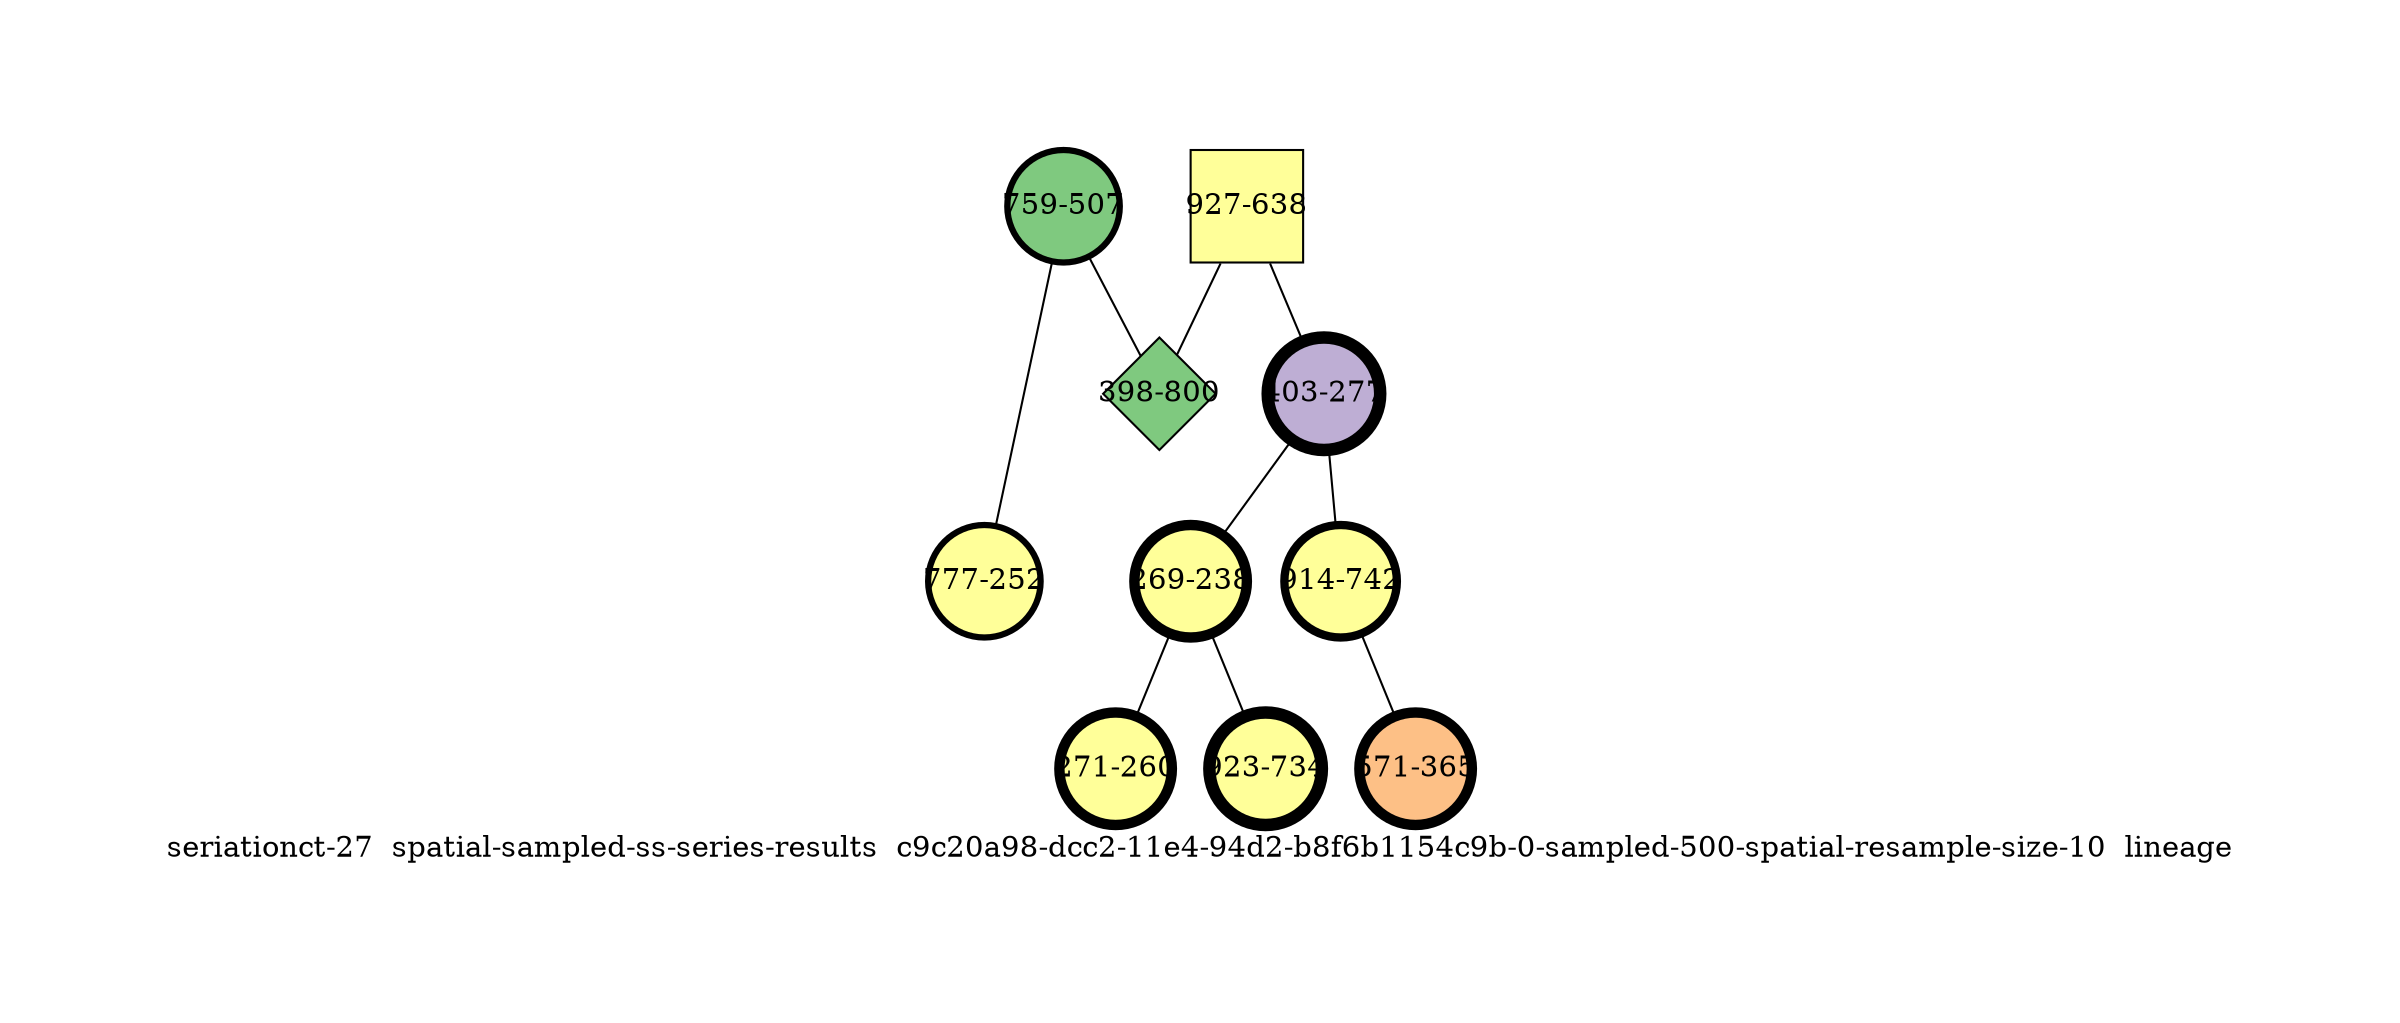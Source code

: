 strict graph "seriationct-27  spatial-sampled-ss-series-results  c9c20a98-dcc2-11e4-94d2-b8f6b1154c9b-0-sampled-500-spatial-resample-size-10  lineage" {
labelloc=b;
ratio=auto;
pad="1.0";
label="seriationct-27  spatial-sampled-ss-series-results  c9c20a98-dcc2-11e4-94d2-b8f6b1154c9b-0-sampled-500-spatial-resample-size-10  lineage";
node [width="0.75", style=filled, fixedsize=true, height="0.75", shape=circle, label=""];
0 [xCoordinate="507.0", appears_in_slice=3, yCoordinate="759.0", colorscheme=accent6, lineage_id=0, short_label="759-507", label="759-507", shape=circle, cluster_id=0, fillcolor=1, size="500.0", id=0, penwidth="3.0"];
1 [xCoordinate="252.0", appears_in_slice=3, yCoordinate="777.0", colorscheme=accent6, lineage_id=0, short_label="777-252", label="777-252", shape=circle, cluster_id=3, fillcolor=4, size="500.0", id=1, penwidth="3.0"];
2 [xCoordinate="638.0", appears_in_slice=1, yCoordinate="927.0", colorscheme=accent6, lineage_id=1, short_label="927-638", label="927-638", shape=square, cluster_id=3, fillcolor=4, size="500.0", id=2, penwidth="1.0"];
3 [xCoordinate="277.0", appears_in_slice=6, yCoordinate="403.0", colorscheme=accent6, lineage_id=0, short_label="403-277", label="403-277", shape=circle, cluster_id=1, fillcolor=2, size="500.0", id=3, penwidth="6.0"];
4 [xCoordinate="238.0", appears_in_slice=5, yCoordinate="269.0", colorscheme=accent6, lineage_id=0, short_label="269-238", label="269-238", shape=circle, cluster_id=3, fillcolor=4, size="500.0", id=4, penwidth="5.0"];
5 [xCoordinate="742.0", appears_in_slice=4, yCoordinate="914.0", colorscheme=accent6, lineage_id=0, short_label="914-742", label="914-742", shape=circle, cluster_id=3, fillcolor=4, size="500.0", id=5, penwidth="4.0"];
6 [xCoordinate="260.0", appears_in_slice=5, yCoordinate="271.0", colorscheme=accent6, lineage_id=0, short_label="271-260", label="271-260", shape=circle, cluster_id=3, fillcolor=4, size="500.0", id=6, penwidth="5.0"];
7 [xCoordinate="800.0", appears_in_slice=1, yCoordinate="398.0", colorscheme=accent6, lineage_id=2, short_label="398-800", label="398-800", shape=diamond, cluster_id=0, fillcolor=1, size="500.0", id=7, penwidth="1.0"];
8 [xCoordinate="365.0", appears_in_slice=5, yCoordinate="571.0", colorscheme=accent6, lineage_id=0, short_label="571-365", label="571-365", shape=circle, cluster_id=2, fillcolor=3, size="500.0", id=8, penwidth="5.0"];
9 [xCoordinate="734.0", appears_in_slice=6, yCoordinate="923.0", colorscheme=accent6, lineage_id=0, short_label="923-734", label="923-734", shape=circle, cluster_id=3, fillcolor=4, size="500.0", id=9, penwidth="6.0"];
0 -- 1  [inverseweight="20.1455741006", weight="0.049638694584"];
0 -- 7  [inverseweight="1.94145845264", weight="0.515076693319"];
2 -- 3  [inverseweight="1.29140776536", weight="0.774348758635"];
2 -- 7  [inverseweight="1.23071353678", weight="0.812536768399"];
3 -- 4  [inverseweight="3.16000327629", weight="0.316455368101"];
3 -- 5  [inverseweight="1.51226582675", weight="0.66125940447"];
4 -- 9  [inverseweight="2.81271975232", weight="0.355527776693"];
4 -- 6  [inverseweight="28.7717668824", weight="0.034756294394"];
5 -- 8  [inverseweight="1.7490859042", weight="0.571727207679"];
}
